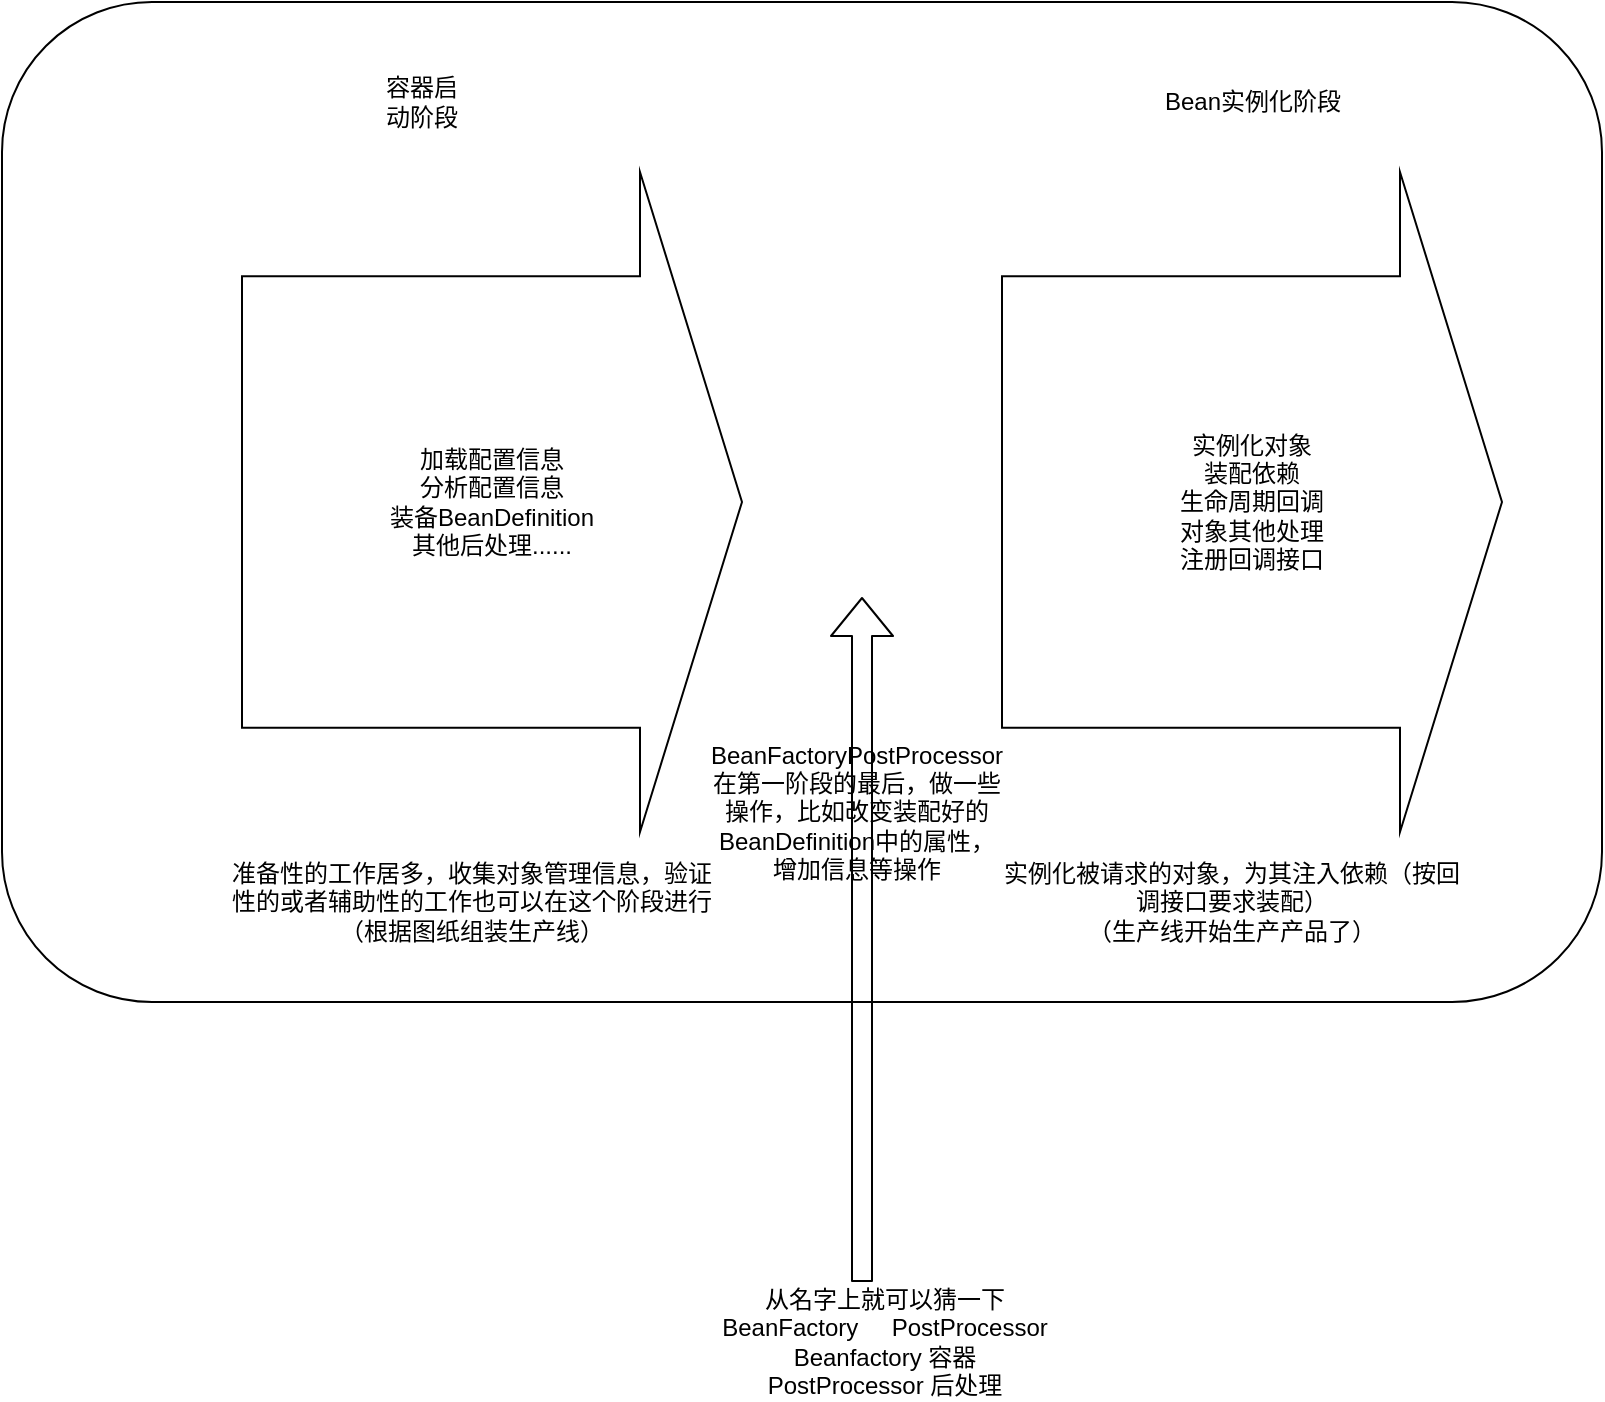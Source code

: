 <mxfile version="12.2.4" pages="1"><diagram id="yd_xvBqeRX1At7333O3m" name="Page-1"><mxGraphModel dx="1273" dy="892" grid="1" gridSize="10" guides="1" tooltips="1" connect="1" arrows="1" fold="1" page="1" pageScale="1" pageWidth="827" pageHeight="1169" math="0" shadow="0"><root><mxCell id="0"/><mxCell id="1" parent="0"/><mxCell id="2" value="" style="rounded=1;whiteSpace=wrap;html=1;" parent="1" vertex="1"><mxGeometry x="10" y="290" width="800" height="500" as="geometry"/></mxCell><mxCell id="3" value="加载配置信息&lt;br&gt;分析配置信息&lt;br&gt;装备BeanDefinition&lt;br&gt;其他后处理......" style="shape=singleArrow;whiteSpace=wrap;html=1;arrowWidth=0.684;arrowSize=0.204;" parent="1" vertex="1"><mxGeometry x="130" y="375" width="250" height="330" as="geometry"/></mxCell><mxCell id="4" value="实例化对象&lt;br&gt;装配依赖&lt;br&gt;生命周期回调&lt;br&gt;对象其他处理&lt;br&gt;注册回调接口" style="shape=singleArrow;whiteSpace=wrap;html=1;arrowWidth=0.684;arrowSize=0.204;" parent="1" vertex="1"><mxGeometry x="510" y="375" width="250" height="330" as="geometry"/></mxCell><mxCell id="5" value="容器启动阶段" style="text;html=1;strokeColor=none;fillColor=none;align=center;verticalAlign=middle;whiteSpace=wrap;rounded=0;" parent="1" vertex="1"><mxGeometry x="200" y="330" width="40" height="20" as="geometry"/></mxCell><mxCell id="6" value="Bean实例化阶段" style="text;html=1;strokeColor=none;fillColor=none;align=center;verticalAlign=middle;whiteSpace=wrap;rounded=0;" parent="1" vertex="1"><mxGeometry x="572.5" y="330" width="125" height="20" as="geometry"/></mxCell><mxCell id="7" value="准备性的工作居多，收集对象管理信息，验证性的或者辅助性的工作也可以在这个阶段进行（根据图纸组装生产线）" style="text;html=1;strokeColor=none;fillColor=none;align=center;verticalAlign=middle;whiteSpace=wrap;rounded=0;" vertex="1" parent="1"><mxGeometry x="120" y="730" width="250" height="20" as="geometry"/></mxCell><mxCell id="8" value="实例化被请求的对象，为其注入依赖（按回调接口要求装配）&lt;br&gt;（生产线开始生产产品了）" style="text;html=1;strokeColor=none;fillColor=none;align=center;verticalAlign=middle;whiteSpace=wrap;rounded=0;" vertex="1" parent="1"><mxGeometry x="510" y="730" width="230" height="20" as="geometry"/></mxCell><mxCell id="9" value="" style="shape=flexArrow;endArrow=classic;html=1;" edge="1" parent="1"><mxGeometry width="50" height="50" relative="1" as="geometry"><mxPoint x="440" y="930" as="sourcePoint"/><mxPoint x="440" y="587.5" as="targetPoint"/></mxGeometry></mxCell><mxCell id="10" value="BeanFactoryPostProcessor在第一阶段的最后，做一些操作，比如改变装配好的BeanDefinition中的属性，增加信息等操作" style="text;html=1;strokeColor=none;fillColor=none;align=center;verticalAlign=middle;whiteSpace=wrap;rounded=0;" vertex="1" parent="1"><mxGeometry x="370" y="685" width="135" height="20" as="geometry"/></mxCell><mxCell id="11" value="从名字上就可以猜一下BeanFactory&amp;nbsp; &amp;nbsp; &amp;nbsp;PostProcessor&lt;br&gt;Beanfactory 容器&lt;br&gt;PostProcessor 后处理&lt;br&gt;" style="text;html=1;strokeColor=none;fillColor=none;align=center;verticalAlign=middle;whiteSpace=wrap;rounded=0;" vertex="1" parent="1"><mxGeometry x="360" y="950" width="183" height="20" as="geometry"/></mxCell></root></mxGraphModel></diagram></mxfile>